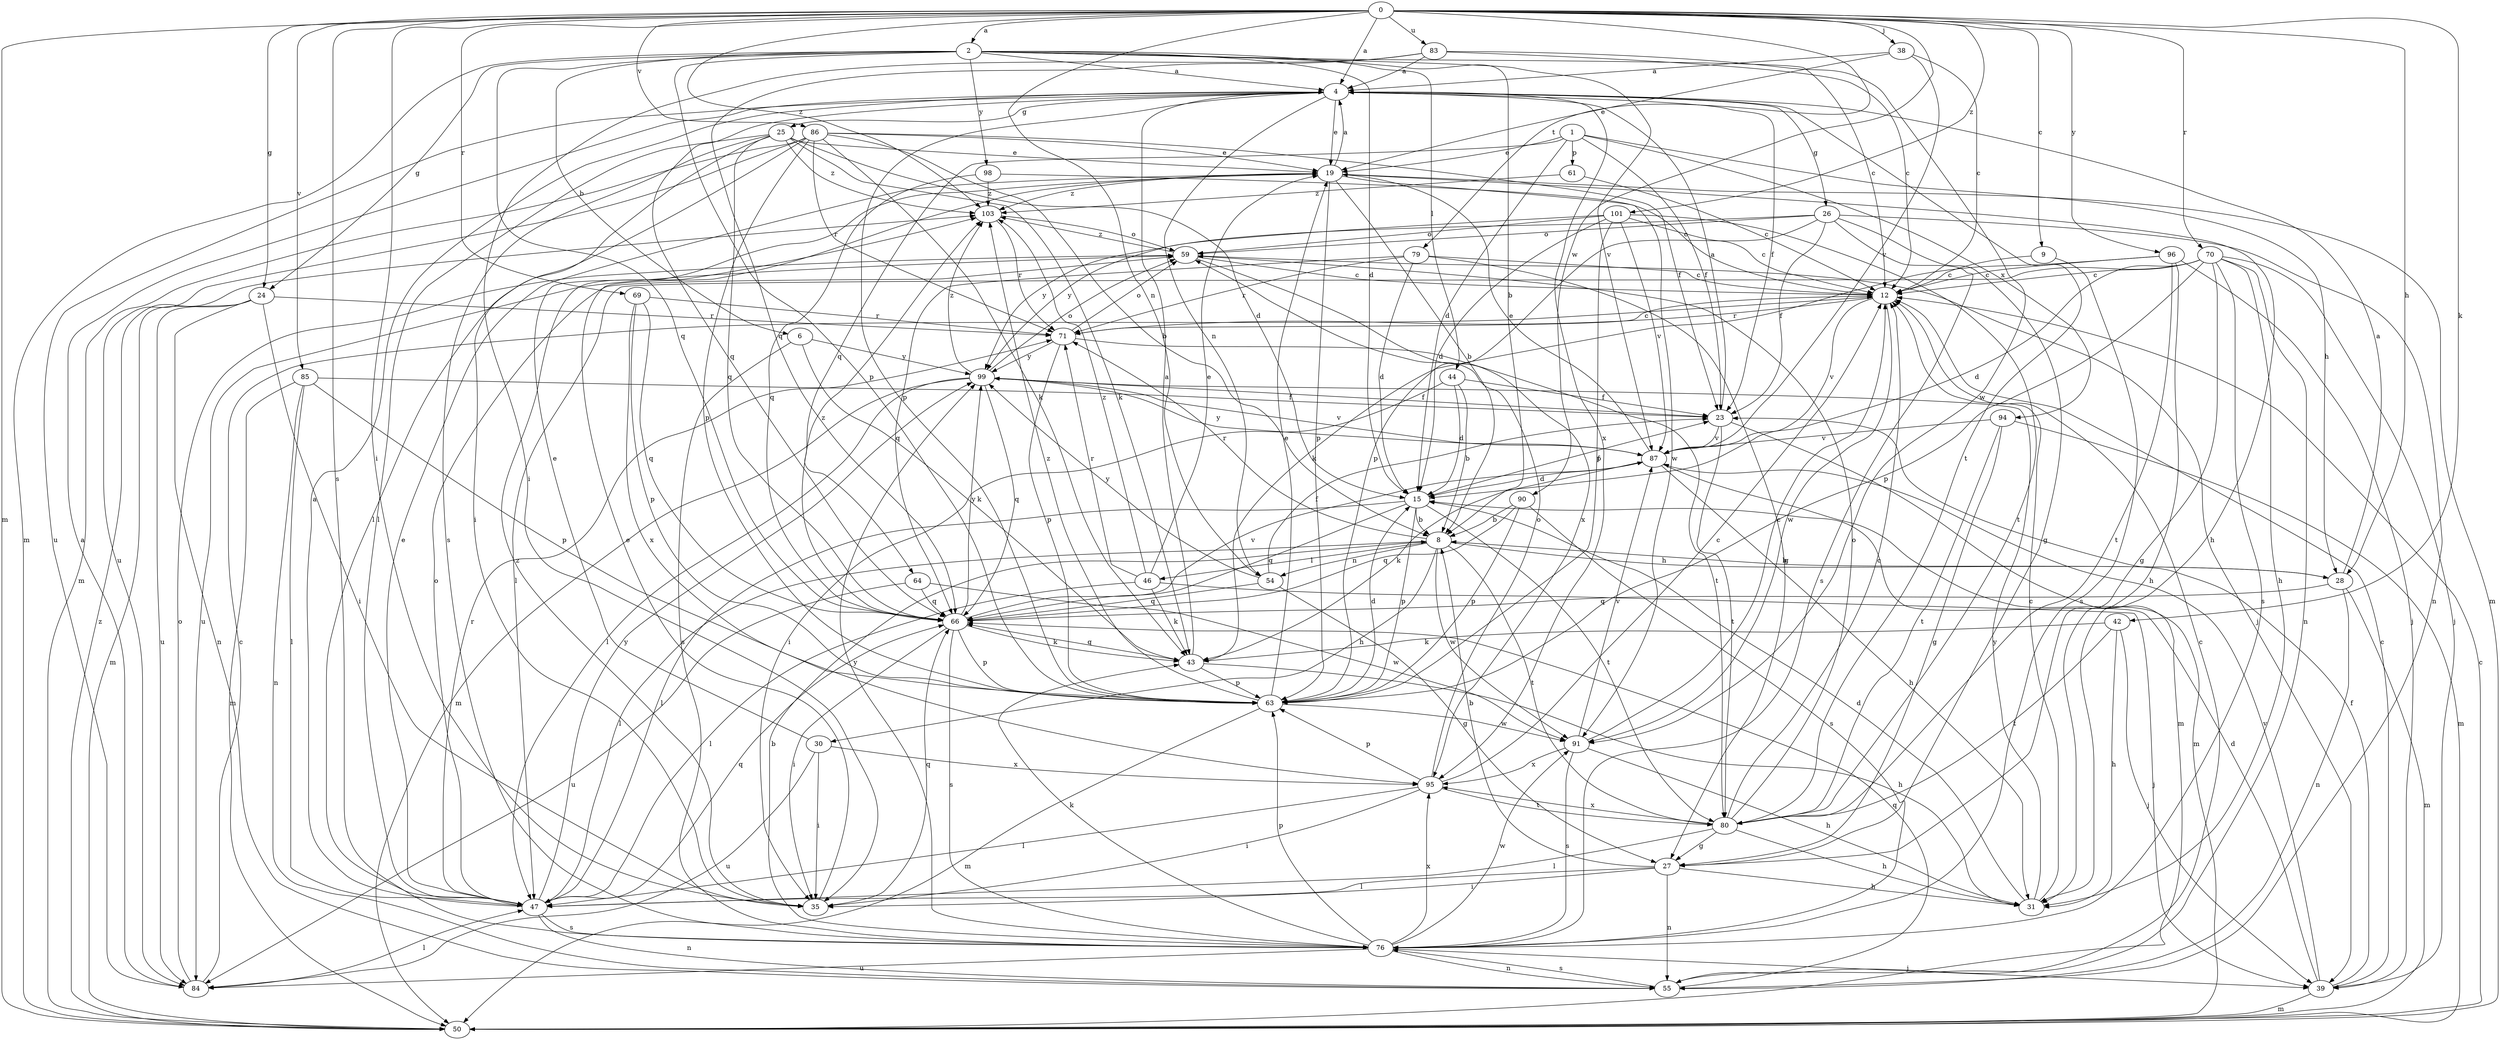 strict digraph  {
0;
1;
2;
4;
6;
8;
9;
12;
15;
19;
23;
24;
25;
26;
27;
28;
30;
31;
35;
38;
39;
42;
43;
44;
46;
47;
50;
54;
55;
59;
61;
63;
64;
66;
69;
70;
71;
76;
79;
80;
83;
84;
85;
86;
87;
90;
91;
94;
95;
96;
98;
99;
101;
103;
0 -> 2  [label=a];
0 -> 4  [label=a];
0 -> 9  [label=c];
0 -> 24  [label=g];
0 -> 28  [label=h];
0 -> 35  [label=i];
0 -> 38  [label=j];
0 -> 42  [label=k];
0 -> 50  [label=m];
0 -> 54  [label=n];
0 -> 69  [label=r];
0 -> 70  [label=r];
0 -> 76  [label=s];
0 -> 79  [label=t];
0 -> 83  [label=u];
0 -> 85  [label=v];
0 -> 86  [label=v];
0 -> 90  [label=w];
0 -> 96  [label=y];
0 -> 101  [label=z];
0 -> 103  [label=z];
1 -> 15  [label=d];
1 -> 19  [label=e];
1 -> 23  [label=f];
1 -> 28  [label=h];
1 -> 61  [label=p];
1 -> 64  [label=q];
1 -> 94  [label=x];
2 -> 4  [label=a];
2 -> 6  [label=b];
2 -> 8  [label=b];
2 -> 12  [label=c];
2 -> 15  [label=d];
2 -> 24  [label=g];
2 -> 44  [label=l];
2 -> 50  [label=m];
2 -> 63  [label=p];
2 -> 66  [label=q];
2 -> 87  [label=v];
2 -> 98  [label=y];
4 -> 19  [label=e];
4 -> 23  [label=f];
4 -> 25  [label=g];
4 -> 26  [label=g];
4 -> 54  [label=n];
4 -> 63  [label=p];
4 -> 66  [label=q];
4 -> 80  [label=t];
4 -> 84  [label=u];
4 -> 95  [label=x];
6 -> 43  [label=k];
6 -> 76  [label=s];
6 -> 99  [label=y];
8 -> 28  [label=h];
8 -> 30  [label=h];
8 -> 46  [label=l];
8 -> 47  [label=l];
8 -> 54  [label=n];
8 -> 71  [label=r];
8 -> 80  [label=t];
8 -> 91  [label=w];
9 -> 12  [label=c];
9 -> 76  [label=s];
12 -> 71  [label=r];
12 -> 87  [label=v];
12 -> 91  [label=w];
15 -> 8  [label=b];
15 -> 23  [label=f];
15 -> 47  [label=l];
15 -> 63  [label=p];
15 -> 66  [label=q];
15 -> 80  [label=t];
19 -> 4  [label=a];
19 -> 8  [label=b];
19 -> 31  [label=h];
19 -> 50  [label=m];
19 -> 63  [label=p];
19 -> 91  [label=w];
19 -> 103  [label=z];
23 -> 4  [label=a];
23 -> 50  [label=m];
23 -> 80  [label=t];
23 -> 87  [label=v];
24 -> 35  [label=i];
24 -> 50  [label=m];
24 -> 55  [label=n];
24 -> 71  [label=r];
24 -> 84  [label=u];
25 -> 15  [label=d];
25 -> 19  [label=e];
25 -> 35  [label=i];
25 -> 43  [label=k];
25 -> 47  [label=l];
25 -> 66  [label=q];
25 -> 76  [label=s];
25 -> 103  [label=z];
26 -> 23  [label=f];
26 -> 27  [label=g];
26 -> 55  [label=n];
26 -> 59  [label=o];
26 -> 63  [label=p];
26 -> 76  [label=s];
26 -> 99  [label=y];
27 -> 8  [label=b];
27 -> 31  [label=h];
27 -> 35  [label=i];
27 -> 47  [label=l];
27 -> 55  [label=n];
28 -> 4  [label=a];
28 -> 8  [label=b];
28 -> 50  [label=m];
28 -> 55  [label=n];
28 -> 66  [label=q];
30 -> 19  [label=e];
30 -> 35  [label=i];
30 -> 84  [label=u];
30 -> 95  [label=x];
31 -> 12  [label=c];
31 -> 15  [label=d];
31 -> 99  [label=y];
35 -> 19  [label=e];
35 -> 66  [label=q];
35 -> 103  [label=z];
38 -> 4  [label=a];
38 -> 12  [label=c];
38 -> 19  [label=e];
38 -> 87  [label=v];
39 -> 12  [label=c];
39 -> 15  [label=d];
39 -> 23  [label=f];
39 -> 50  [label=m];
39 -> 87  [label=v];
42 -> 31  [label=h];
42 -> 39  [label=j];
42 -> 43  [label=k];
42 -> 80  [label=t];
43 -> 4  [label=a];
43 -> 31  [label=h];
43 -> 63  [label=p];
43 -> 66  [label=q];
44 -> 8  [label=b];
44 -> 15  [label=d];
44 -> 23  [label=f];
44 -> 35  [label=i];
46 -> 19  [label=e];
46 -> 39  [label=j];
46 -> 43  [label=k];
46 -> 47  [label=l];
46 -> 71  [label=r];
46 -> 103  [label=z];
47 -> 4  [label=a];
47 -> 19  [label=e];
47 -> 55  [label=n];
47 -> 59  [label=o];
47 -> 66  [label=q];
47 -> 71  [label=r];
47 -> 76  [label=s];
47 -> 99  [label=y];
50 -> 12  [label=c];
50 -> 103  [label=z];
54 -> 23  [label=f];
54 -> 27  [label=g];
54 -> 66  [label=q];
54 -> 99  [label=y];
55 -> 12  [label=c];
55 -> 66  [label=q];
55 -> 76  [label=s];
59 -> 12  [label=c];
59 -> 39  [label=j];
59 -> 84  [label=u];
59 -> 95  [label=x];
59 -> 103  [label=z];
61 -> 12  [label=c];
61 -> 103  [label=z];
63 -> 15  [label=d];
63 -> 19  [label=e];
63 -> 50  [label=m];
63 -> 91  [label=w];
63 -> 103  [label=z];
64 -> 66  [label=q];
64 -> 84  [label=u];
64 -> 91  [label=w];
66 -> 35  [label=i];
66 -> 43  [label=k];
66 -> 63  [label=p];
66 -> 76  [label=s];
66 -> 87  [label=v];
66 -> 99  [label=y];
66 -> 103  [label=z];
69 -> 63  [label=p];
69 -> 66  [label=q];
69 -> 71  [label=r];
69 -> 95  [label=x];
70 -> 12  [label=c];
70 -> 15  [label=d];
70 -> 27  [label=g];
70 -> 31  [label=h];
70 -> 39  [label=j];
70 -> 47  [label=l];
70 -> 55  [label=n];
70 -> 63  [label=p];
70 -> 76  [label=s];
71 -> 12  [label=c];
71 -> 59  [label=o];
71 -> 63  [label=p];
71 -> 80  [label=t];
71 -> 99  [label=y];
76 -> 8  [label=b];
76 -> 39  [label=j];
76 -> 43  [label=k];
76 -> 55  [label=n];
76 -> 63  [label=p];
76 -> 84  [label=u];
76 -> 91  [label=w];
76 -> 95  [label=x];
76 -> 99  [label=y];
79 -> 12  [label=c];
79 -> 15  [label=d];
79 -> 27  [label=g];
79 -> 66  [label=q];
79 -> 71  [label=r];
80 -> 12  [label=c];
80 -> 27  [label=g];
80 -> 31  [label=h];
80 -> 47  [label=l];
80 -> 59  [label=o];
80 -> 95  [label=x];
83 -> 4  [label=a];
83 -> 12  [label=c];
83 -> 35  [label=i];
83 -> 66  [label=q];
83 -> 91  [label=w];
84 -> 4  [label=a];
84 -> 12  [label=c];
84 -> 47  [label=l];
84 -> 59  [label=o];
85 -> 23  [label=f];
85 -> 47  [label=l];
85 -> 50  [label=m];
85 -> 55  [label=n];
85 -> 63  [label=p];
86 -> 8  [label=b];
86 -> 19  [label=e];
86 -> 23  [label=f];
86 -> 43  [label=k];
86 -> 47  [label=l];
86 -> 50  [label=m];
86 -> 63  [label=p];
86 -> 71  [label=r];
86 -> 84  [label=u];
87 -> 15  [label=d];
87 -> 19  [label=e];
87 -> 31  [label=h];
87 -> 43  [label=k];
87 -> 50  [label=m];
87 -> 99  [label=y];
90 -> 8  [label=b];
90 -> 63  [label=p];
90 -> 66  [label=q];
90 -> 76  [label=s];
91 -> 12  [label=c];
91 -> 31  [label=h];
91 -> 76  [label=s];
91 -> 87  [label=v];
91 -> 95  [label=x];
94 -> 27  [label=g];
94 -> 50  [label=m];
94 -> 80  [label=t];
94 -> 87  [label=v];
95 -> 12  [label=c];
95 -> 35  [label=i];
95 -> 47  [label=l];
95 -> 59  [label=o];
95 -> 63  [label=p];
95 -> 80  [label=t];
96 -> 12  [label=c];
96 -> 31  [label=h];
96 -> 39  [label=j];
96 -> 43  [label=k];
96 -> 80  [label=t];
98 -> 12  [label=c];
98 -> 66  [label=q];
98 -> 103  [label=z];
99 -> 23  [label=f];
99 -> 47  [label=l];
99 -> 50  [label=m];
99 -> 59  [label=o];
99 -> 66  [label=q];
99 -> 87  [label=v];
99 -> 103  [label=z];
101 -> 12  [label=c];
101 -> 15  [label=d];
101 -> 59  [label=o];
101 -> 63  [label=p];
101 -> 80  [label=t];
101 -> 87  [label=v];
101 -> 99  [label=y];
103 -> 59  [label=o];
103 -> 71  [label=r];
}
